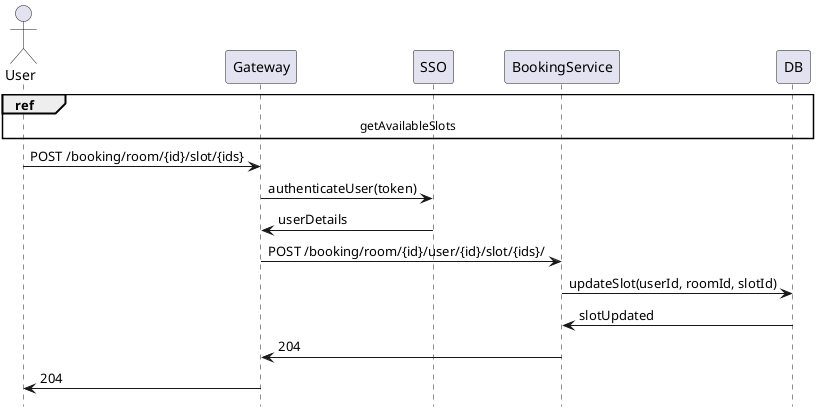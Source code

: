 @startuml
hide footbox

actor User
ref over User, Gateway, SSO, BookingService, DB
 getAvailableSlots
end ref

User -> Gateway: POST /booking/room/{id}/slot/{ids}
Gateway -> SSO: authenticateUser(token)
SSO -> Gateway: userDetails
Gateway -> BookingService: POST /booking/room/{id}/user/{id}/slot/{ids}/
BookingService -> DB: updateSlot(userId, roomId, slotId)
DB -> BookingService: slotUpdated
BookingService -> Gateway: 204
Gateway -> User: 204

@enduml
